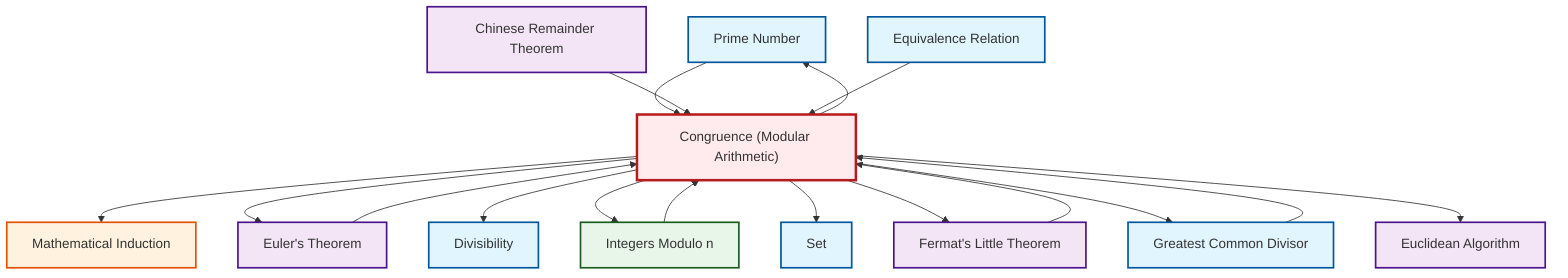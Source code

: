 graph TD
    classDef definition fill:#e1f5fe,stroke:#01579b,stroke-width:2px
    classDef theorem fill:#f3e5f5,stroke:#4a148c,stroke-width:2px
    classDef axiom fill:#fff3e0,stroke:#e65100,stroke-width:2px
    classDef example fill:#e8f5e9,stroke:#1b5e20,stroke-width:2px
    classDef current fill:#ffebee,stroke:#b71c1c,stroke-width:3px
    def-prime["Prime Number"]:::definition
    thm-euclidean-algorithm["Euclidean Algorithm"]:::theorem
    def-congruence["Congruence (Modular Arithmetic)"]:::definition
    def-equivalence-relation["Equivalence Relation"]:::definition
    thm-euler["Euler's Theorem"]:::theorem
    ex-quotient-integers-mod-n["Integers Modulo n"]:::example
    def-gcd["Greatest Common Divisor"]:::definition
    def-divisibility["Divisibility"]:::definition
    thm-fermat-little["Fermat's Little Theorem"]:::theorem
    thm-chinese-remainder["Chinese Remainder Theorem"]:::theorem
    ax-induction["Mathematical Induction"]:::axiom
    def-set["Set"]:::definition
    def-congruence --> ax-induction
    def-congruence --> thm-euler
    def-congruence --> def-divisibility
    def-congruence --> ex-quotient-integers-mod-n
    ex-quotient-integers-mod-n --> def-congruence
    def-gcd --> def-congruence
    def-prime --> def-congruence
    def-congruence --> def-set
    def-congruence --> def-prime
    def-congruence --> thm-fermat-little
    thm-chinese-remainder --> def-congruence
    thm-euler --> def-congruence
    def-equivalence-relation --> def-congruence
    def-congruence --> def-gcd
    thm-fermat-little --> def-congruence
    def-congruence --> thm-euclidean-algorithm
    class def-congruence current